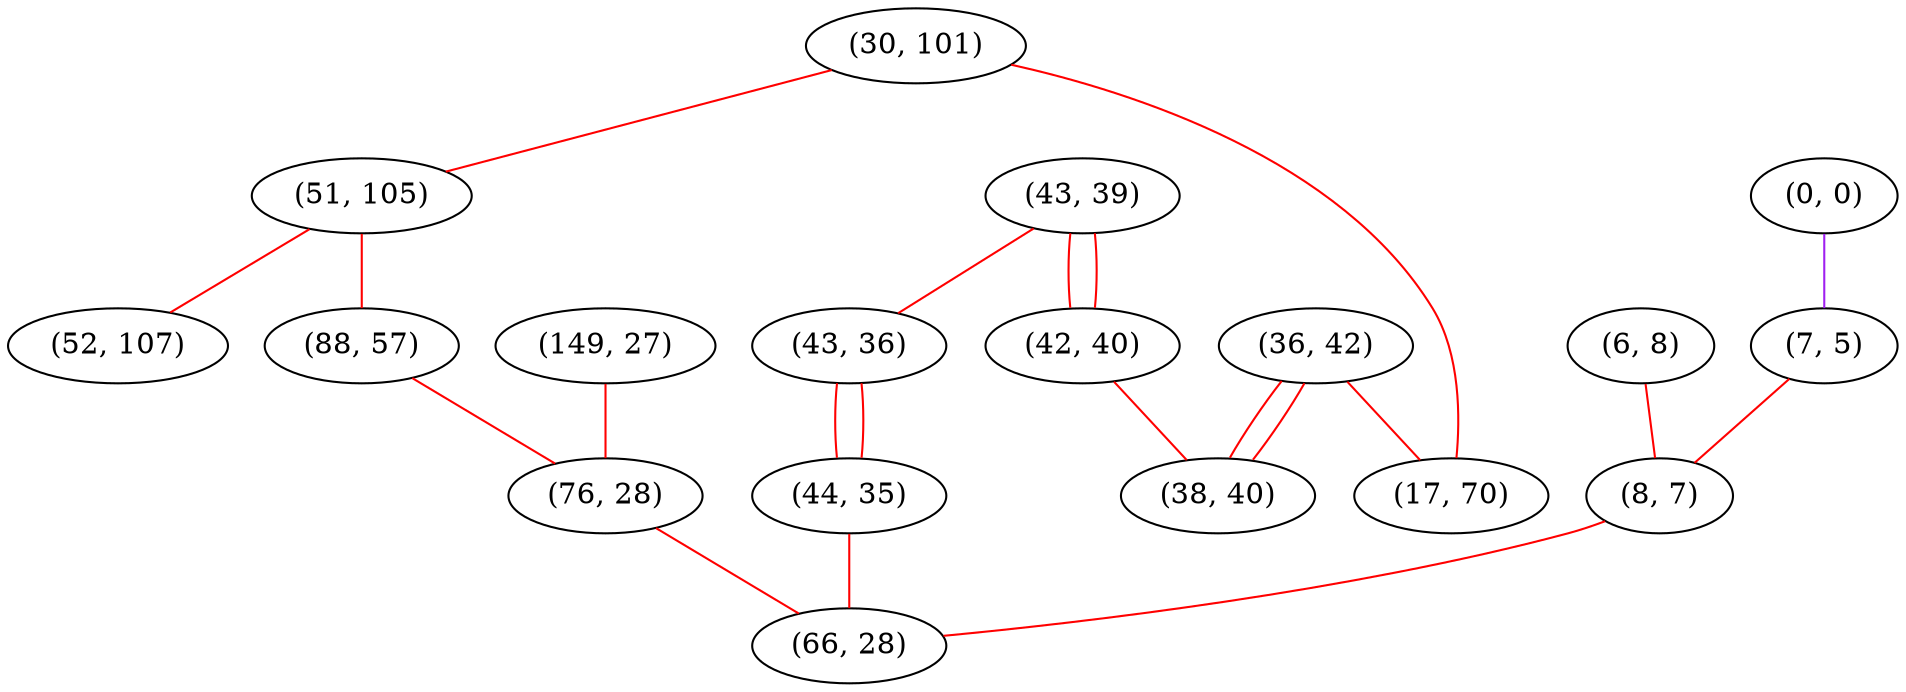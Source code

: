 graph "" {
"(30, 101)";
"(43, 39)";
"(51, 105)";
"(43, 36)";
"(6, 8)";
"(149, 27)";
"(0, 0)";
"(36, 42)";
"(52, 107)";
"(88, 57)";
"(42, 40)";
"(7, 5)";
"(8, 7)";
"(17, 70)";
"(76, 28)";
"(38, 40)";
"(44, 35)";
"(66, 28)";
"(30, 101)" -- "(51, 105)"  [color=red, key=0, weight=1];
"(30, 101)" -- "(17, 70)"  [color=red, key=0, weight=1];
"(43, 39)" -- "(42, 40)"  [color=red, key=0, weight=1];
"(43, 39)" -- "(42, 40)"  [color=red, key=1, weight=1];
"(43, 39)" -- "(43, 36)"  [color=red, key=0, weight=1];
"(51, 105)" -- "(88, 57)"  [color=red, key=0, weight=1];
"(51, 105)" -- "(52, 107)"  [color=red, key=0, weight=1];
"(43, 36)" -- "(44, 35)"  [color=red, key=0, weight=1];
"(43, 36)" -- "(44, 35)"  [color=red, key=1, weight=1];
"(6, 8)" -- "(8, 7)"  [color=red, key=0, weight=1];
"(149, 27)" -- "(76, 28)"  [color=red, key=0, weight=1];
"(0, 0)" -- "(7, 5)"  [color=purple, key=0, weight=4];
"(36, 42)" -- "(17, 70)"  [color=red, key=0, weight=1];
"(36, 42)" -- "(38, 40)"  [color=red, key=0, weight=1];
"(36, 42)" -- "(38, 40)"  [color=red, key=1, weight=1];
"(88, 57)" -- "(76, 28)"  [color=red, key=0, weight=1];
"(42, 40)" -- "(38, 40)"  [color=red, key=0, weight=1];
"(7, 5)" -- "(8, 7)"  [color=red, key=0, weight=1];
"(8, 7)" -- "(66, 28)"  [color=red, key=0, weight=1];
"(76, 28)" -- "(66, 28)"  [color=red, key=0, weight=1];
"(44, 35)" -- "(66, 28)"  [color=red, key=0, weight=1];
}
